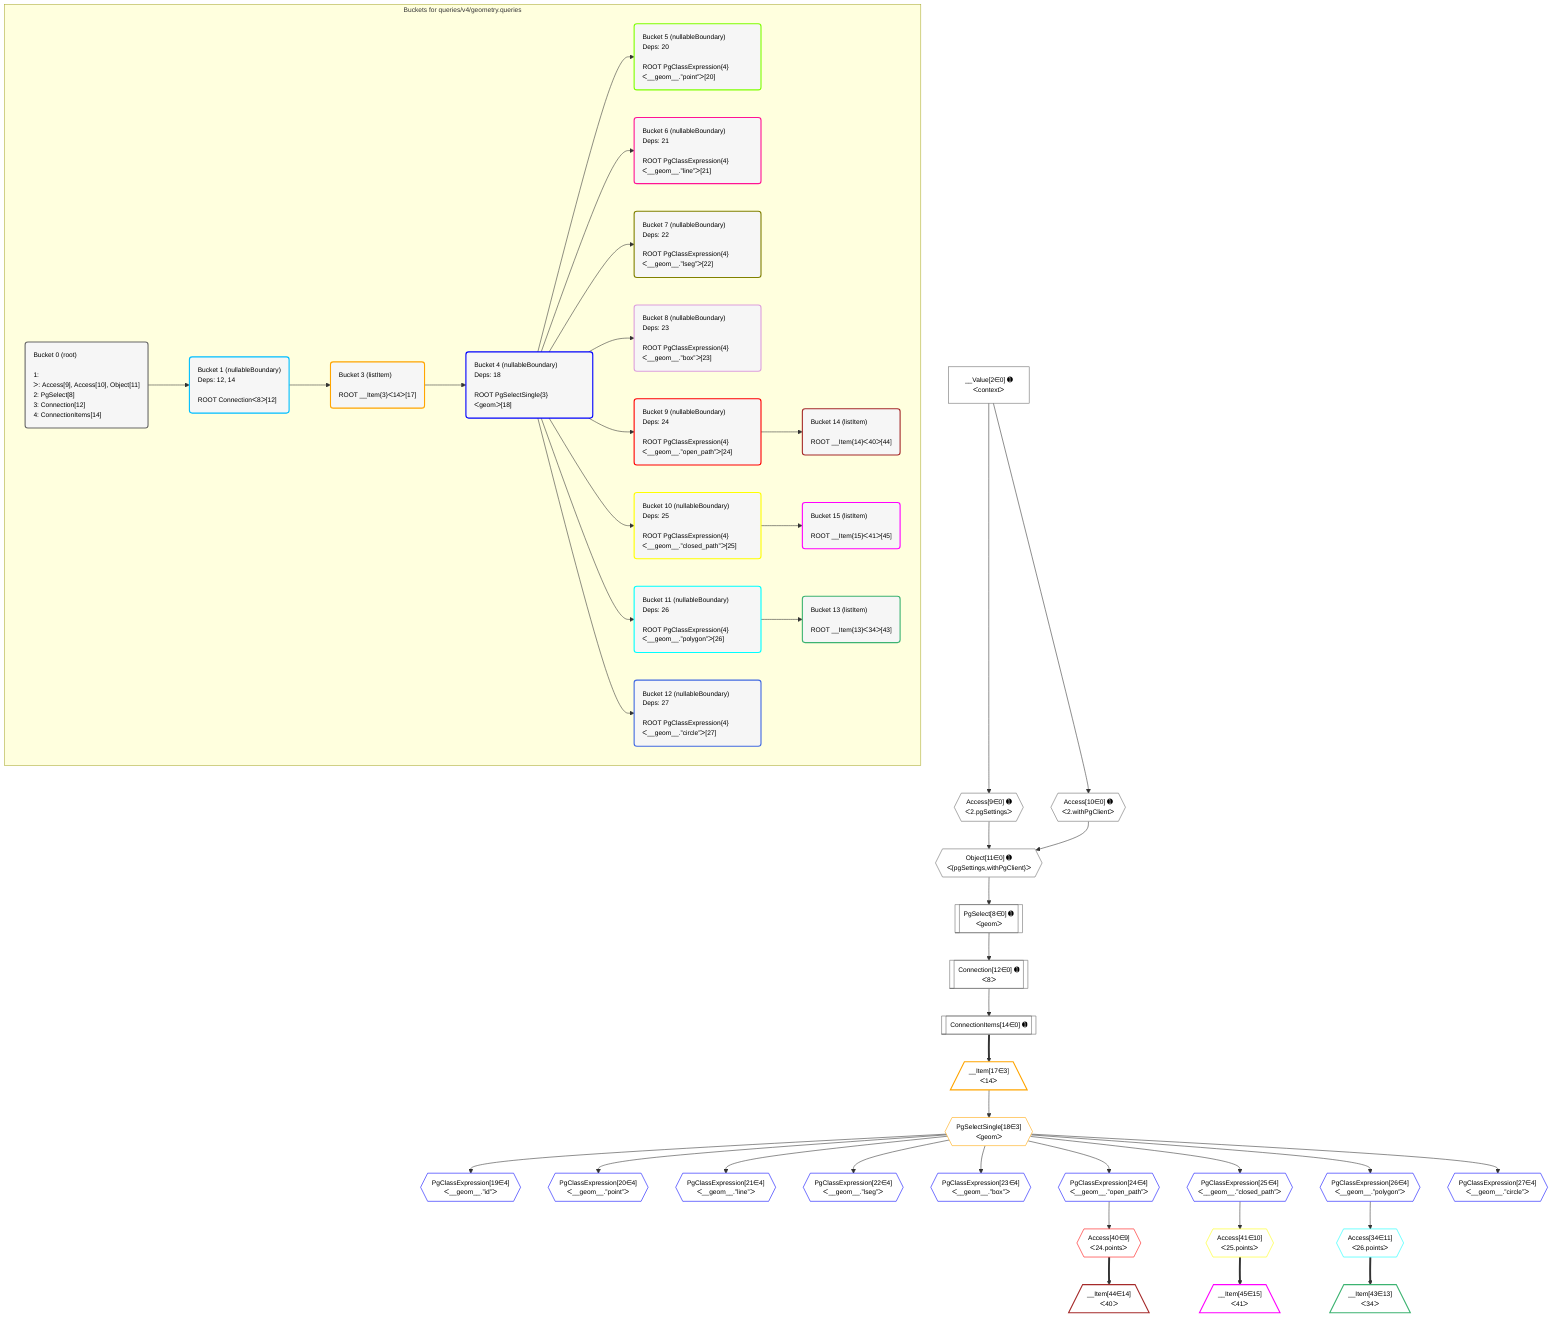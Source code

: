 %%{init: {'themeVariables': { 'fontSize': '12px'}}}%%
graph TD
    classDef path fill:#eee,stroke:#000,color:#000
    classDef plan fill:#fff,stroke-width:1px,color:#000
    classDef itemplan fill:#fff,stroke-width:2px,color:#000
    classDef unbatchedplan fill:#dff,stroke-width:1px,color:#000
    classDef sideeffectplan fill:#fcc,stroke-width:2px,color:#000
    classDef bucket fill:#f6f6f6,color:#000,stroke-width:2px,text-align:left

    subgraph "Buckets for queries/v4/geometry.queries"
    Bucket0("Bucket 0 (root)<br /><br />1: <br />ᐳ: Access[9], Access[10], Object[11]<br />2: PgSelect[8]<br />3: Connection[12]<br />4: ConnectionItems[14]"):::bucket
    Bucket1("Bucket 1 (nullableBoundary)<br />Deps: 12, 14<br /><br />ROOT Connectionᐸ8ᐳ[12]"):::bucket
    Bucket3("Bucket 3 (listItem)<br /><br />ROOT __Item{3}ᐸ14ᐳ[17]"):::bucket
    Bucket4("Bucket 4 (nullableBoundary)<br />Deps: 18<br /><br />ROOT PgSelectSingle{3}ᐸgeomᐳ[18]"):::bucket
    Bucket5("Bucket 5 (nullableBoundary)<br />Deps: 20<br /><br />ROOT PgClassExpression{4}ᐸ__geom__.”point”ᐳ[20]"):::bucket
    Bucket6("Bucket 6 (nullableBoundary)<br />Deps: 21<br /><br />ROOT PgClassExpression{4}ᐸ__geom__.”line”ᐳ[21]"):::bucket
    Bucket7("Bucket 7 (nullableBoundary)<br />Deps: 22<br /><br />ROOT PgClassExpression{4}ᐸ__geom__.”lseg”ᐳ[22]"):::bucket
    Bucket8("Bucket 8 (nullableBoundary)<br />Deps: 23<br /><br />ROOT PgClassExpression{4}ᐸ__geom__.”box”ᐳ[23]"):::bucket
    Bucket9("Bucket 9 (nullableBoundary)<br />Deps: 24<br /><br />ROOT PgClassExpression{4}ᐸ__geom__.”open_path”ᐳ[24]"):::bucket
    Bucket10("Bucket 10 (nullableBoundary)<br />Deps: 25<br /><br />ROOT PgClassExpression{4}ᐸ__geom__.”closed_path”ᐳ[25]"):::bucket
    Bucket11("Bucket 11 (nullableBoundary)<br />Deps: 26<br /><br />ROOT PgClassExpression{4}ᐸ__geom__.”polygon”ᐳ[26]"):::bucket
    Bucket12("Bucket 12 (nullableBoundary)<br />Deps: 27<br /><br />ROOT PgClassExpression{4}ᐸ__geom__.”circle”ᐳ[27]"):::bucket
    Bucket13("Bucket 13 (listItem)<br /><br />ROOT __Item{13}ᐸ34ᐳ[43]"):::bucket
    Bucket14("Bucket 14 (listItem)<br /><br />ROOT __Item{14}ᐸ40ᐳ[44]"):::bucket
    Bucket15("Bucket 15 (listItem)<br /><br />ROOT __Item{15}ᐸ41ᐳ[45]"):::bucket
    end
    Bucket0 --> Bucket1
    Bucket1 --> Bucket3
    Bucket3 --> Bucket4
    Bucket4 --> Bucket5 & Bucket6 & Bucket7 & Bucket8 & Bucket9 & Bucket10 & Bucket11 & Bucket12
    Bucket9 --> Bucket14
    Bucket10 --> Bucket15
    Bucket11 --> Bucket13

    %% plan dependencies
    Object11{{"Object[11∈0] ➊<br />ᐸ{pgSettings,withPgClient}ᐳ"}}:::plan
    Access9{{"Access[9∈0] ➊<br />ᐸ2.pgSettingsᐳ"}}:::plan
    Access10{{"Access[10∈0] ➊<br />ᐸ2.withPgClientᐳ"}}:::plan
    Access9 & Access10 --> Object11
    PgSelect8[["PgSelect[8∈0] ➊<br />ᐸgeomᐳ"]]:::plan
    Object11 --> PgSelect8
    __Value2["__Value[2∈0] ➊<br />ᐸcontextᐳ"]:::plan
    __Value2 --> Access9
    __Value2 --> Access10
    Connection12[["Connection[12∈0] ➊<br />ᐸ8ᐳ"]]:::plan
    PgSelect8 --> Connection12
    ConnectionItems14[["ConnectionItems[14∈0] ➊"]]:::plan
    Connection12 --> ConnectionItems14
    __Item17[/"__Item[17∈3]<br />ᐸ14ᐳ"\]:::itemplan
    ConnectionItems14 ==> __Item17
    PgSelectSingle18{{"PgSelectSingle[18∈3]<br />ᐸgeomᐳ"}}:::plan
    __Item17 --> PgSelectSingle18
    PgClassExpression19{{"PgClassExpression[19∈4]<br />ᐸ__geom__.”id”ᐳ"}}:::plan
    PgSelectSingle18 --> PgClassExpression19
    PgClassExpression20{{"PgClassExpression[20∈4]<br />ᐸ__geom__.”point”ᐳ"}}:::plan
    PgSelectSingle18 --> PgClassExpression20
    PgClassExpression21{{"PgClassExpression[21∈4]<br />ᐸ__geom__.”line”ᐳ"}}:::plan
    PgSelectSingle18 --> PgClassExpression21
    PgClassExpression22{{"PgClassExpression[22∈4]<br />ᐸ__geom__.”lseg”ᐳ"}}:::plan
    PgSelectSingle18 --> PgClassExpression22
    PgClassExpression23{{"PgClassExpression[23∈4]<br />ᐸ__geom__.”box”ᐳ"}}:::plan
    PgSelectSingle18 --> PgClassExpression23
    PgClassExpression24{{"PgClassExpression[24∈4]<br />ᐸ__geom__.”open_path”ᐳ"}}:::plan
    PgSelectSingle18 --> PgClassExpression24
    PgClassExpression25{{"PgClassExpression[25∈4]<br />ᐸ__geom__.”closed_path”ᐳ"}}:::plan
    PgSelectSingle18 --> PgClassExpression25
    PgClassExpression26{{"PgClassExpression[26∈4]<br />ᐸ__geom__.”polygon”ᐳ"}}:::plan
    PgSelectSingle18 --> PgClassExpression26
    PgClassExpression27{{"PgClassExpression[27∈4]<br />ᐸ__geom__.”circle”ᐳ"}}:::plan
    PgSelectSingle18 --> PgClassExpression27
    Access40{{"Access[40∈9]<br />ᐸ24.pointsᐳ"}}:::plan
    PgClassExpression24 --> Access40
    Access41{{"Access[41∈10]<br />ᐸ25.pointsᐳ"}}:::plan
    PgClassExpression25 --> Access41
    Access34{{"Access[34∈11]<br />ᐸ26.pointsᐳ"}}:::plan
    PgClassExpression26 --> Access34
    __Item43[/"__Item[43∈13]<br />ᐸ34ᐳ"\]:::itemplan
    Access34 ==> __Item43
    __Item44[/"__Item[44∈14]<br />ᐸ40ᐳ"\]:::itemplan
    Access40 ==> __Item44
    __Item45[/"__Item[45∈15]<br />ᐸ41ᐳ"\]:::itemplan
    Access41 ==> __Item45

    %% define steps
    classDef bucket0 stroke:#696969
    class Bucket0,__Value2,PgSelect8,Access9,Access10,Object11,Connection12,ConnectionItems14 bucket0
    classDef bucket1 stroke:#00bfff
    class Bucket1 bucket1
    classDef bucket3 stroke:#ffa500
    class Bucket3,__Item17,PgSelectSingle18 bucket3
    classDef bucket4 stroke:#0000ff
    class Bucket4,PgClassExpression19,PgClassExpression20,PgClassExpression21,PgClassExpression22,PgClassExpression23,PgClassExpression24,PgClassExpression25,PgClassExpression26,PgClassExpression27 bucket4
    classDef bucket5 stroke:#7fff00
    class Bucket5 bucket5
    classDef bucket6 stroke:#ff1493
    class Bucket6 bucket6
    classDef bucket7 stroke:#808000
    class Bucket7 bucket7
    classDef bucket8 stroke:#dda0dd
    class Bucket8 bucket8
    classDef bucket9 stroke:#ff0000
    class Bucket9,Access40 bucket9
    classDef bucket10 stroke:#ffff00
    class Bucket10,Access41 bucket10
    classDef bucket11 stroke:#00ffff
    class Bucket11,Access34 bucket11
    classDef bucket12 stroke:#4169e1
    class Bucket12 bucket12
    classDef bucket13 stroke:#3cb371
    class Bucket13,__Item43 bucket13
    classDef bucket14 stroke:#a52a2a
    class Bucket14,__Item44 bucket14
    classDef bucket15 stroke:#ff00ff
    class Bucket15,__Item45 bucket15